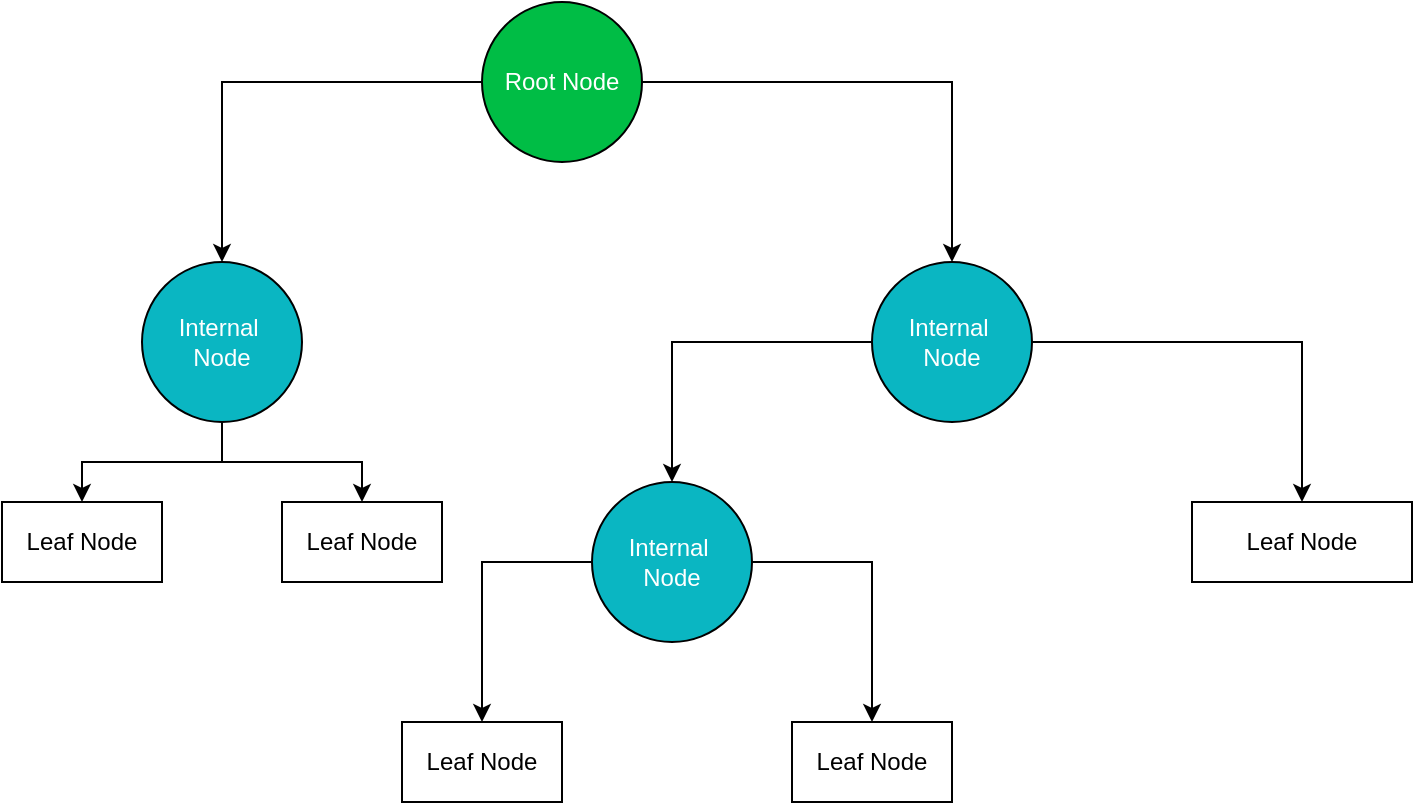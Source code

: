 <mxfile version="18.0.6" type="device"><diagram id="8hW2yh53rlvYWP2FT4Bm" name="Page-1"><mxGraphModel dx="1038" dy="641" grid="1" gridSize="10" guides="1" tooltips="1" connect="1" arrows="1" fold="1" page="1" pageScale="1" pageWidth="850" pageHeight="1100" math="0" shadow="0"><root><mxCell id="0"/><mxCell id="1" parent="0"/><mxCell id="scqn7-XVqrMO4eeqI0hx-3" value="" style="edgeStyle=orthogonalEdgeStyle;rounded=0;orthogonalLoop=1;jettySize=auto;html=1;fontColor=#FFFFFF;" edge="1" parent="1" source="scqn7-XVqrMO4eeqI0hx-1" target="scqn7-XVqrMO4eeqI0hx-2"><mxGeometry relative="1" as="geometry"/></mxCell><mxCell id="scqn7-XVqrMO4eeqI0hx-5" value="" style="edgeStyle=orthogonalEdgeStyle;rounded=0;orthogonalLoop=1;jettySize=auto;html=1;fontColor=#FFFFFF;" edge="1" parent="1" source="scqn7-XVqrMO4eeqI0hx-1" target="scqn7-XVqrMO4eeqI0hx-4"><mxGeometry relative="1" as="geometry"/></mxCell><mxCell id="scqn7-XVqrMO4eeqI0hx-1" value="Root Node" style="ellipse;whiteSpace=wrap;html=1;aspect=fixed;fillColor=#00BD45;fontColor=#FFFFFF;" vertex="1" parent="1"><mxGeometry x="300" y="80" width="80" height="80" as="geometry"/></mxCell><mxCell id="scqn7-XVqrMO4eeqI0hx-7" value="" style="edgeStyle=orthogonalEdgeStyle;rounded=0;orthogonalLoop=1;jettySize=auto;html=1;fontColor=#FFFFFF;" edge="1" parent="1" source="scqn7-XVqrMO4eeqI0hx-2" target="scqn7-XVqrMO4eeqI0hx-6"><mxGeometry relative="1" as="geometry"/></mxCell><mxCell id="scqn7-XVqrMO4eeqI0hx-9" value="" style="edgeStyle=orthogonalEdgeStyle;rounded=0;orthogonalLoop=1;jettySize=auto;html=1;fontColor=#000000;" edge="1" parent="1" source="scqn7-XVqrMO4eeqI0hx-2" target="scqn7-XVqrMO4eeqI0hx-8"><mxGeometry relative="1" as="geometry"/></mxCell><mxCell id="scqn7-XVqrMO4eeqI0hx-2" value="Internal&amp;nbsp;&lt;br&gt;Node" style="ellipse;whiteSpace=wrap;html=1;aspect=fixed;fillColor=#0AB6C2;fontColor=#FFFFFF;" vertex="1" parent="1"><mxGeometry x="130" y="210" width="80" height="80" as="geometry"/></mxCell><mxCell id="scqn7-XVqrMO4eeqI0hx-11" value="" style="edgeStyle=orthogonalEdgeStyle;rounded=0;orthogonalLoop=1;jettySize=auto;html=1;fontColor=#000000;" edge="1" parent="1" source="scqn7-XVqrMO4eeqI0hx-4" target="scqn7-XVqrMO4eeqI0hx-10"><mxGeometry relative="1" as="geometry"/></mxCell><mxCell id="scqn7-XVqrMO4eeqI0hx-17" value="" style="edgeStyle=orthogonalEdgeStyle;rounded=0;orthogonalLoop=1;jettySize=auto;html=1;fontColor=#000000;" edge="1" parent="1" source="scqn7-XVqrMO4eeqI0hx-4" target="scqn7-XVqrMO4eeqI0hx-16"><mxGeometry relative="1" as="geometry"/></mxCell><mxCell id="scqn7-XVqrMO4eeqI0hx-4" value="Internal&amp;nbsp;&lt;br&gt;Node" style="ellipse;whiteSpace=wrap;html=1;aspect=fixed;fillColor=#0AB6C2;fontColor=#FFFFFF;" vertex="1" parent="1"><mxGeometry x="495" y="210" width="80" height="80" as="geometry"/></mxCell><mxCell id="scqn7-XVqrMO4eeqI0hx-6" value="Leaf Node" style="whiteSpace=wrap;html=1;fillColor=#FFFFFF;fontColor=#000000;" vertex="1" parent="1"><mxGeometry x="60" y="330" width="80" height="40" as="geometry"/></mxCell><mxCell id="scqn7-XVqrMO4eeqI0hx-8" value="Leaf Node" style="whiteSpace=wrap;html=1;fillColor=#FFFFFF;fontColor=#000000;" vertex="1" parent="1"><mxGeometry x="200" y="330" width="80" height="40" as="geometry"/></mxCell><mxCell id="scqn7-XVqrMO4eeqI0hx-13" value="" style="edgeStyle=orthogonalEdgeStyle;rounded=0;orthogonalLoop=1;jettySize=auto;html=1;fontColor=#000000;" edge="1" parent="1" source="scqn7-XVqrMO4eeqI0hx-10" target="scqn7-XVqrMO4eeqI0hx-12"><mxGeometry relative="1" as="geometry"/></mxCell><mxCell id="scqn7-XVqrMO4eeqI0hx-15" value="" style="edgeStyle=orthogonalEdgeStyle;rounded=0;orthogonalLoop=1;jettySize=auto;html=1;fontColor=#000000;" edge="1" parent="1" source="scqn7-XVqrMO4eeqI0hx-10" target="scqn7-XVqrMO4eeqI0hx-14"><mxGeometry relative="1" as="geometry"/></mxCell><mxCell id="scqn7-XVqrMO4eeqI0hx-10" value="Internal&amp;nbsp;&lt;br&gt;Node" style="ellipse;whiteSpace=wrap;html=1;aspect=fixed;fillColor=#0AB6C2;fontColor=#FFFFFF;" vertex="1" parent="1"><mxGeometry x="355" y="320" width="80" height="80" as="geometry"/></mxCell><mxCell id="scqn7-XVqrMO4eeqI0hx-12" value="Leaf Node" style="whiteSpace=wrap;html=1;fillColor=#FFFFFF;fontColor=#000000;" vertex="1" parent="1"><mxGeometry x="260" y="440" width="80" height="40" as="geometry"/></mxCell><mxCell id="scqn7-XVqrMO4eeqI0hx-14" value="Leaf Node" style="whiteSpace=wrap;html=1;fillColor=#FFFFFF;fontColor=#000000;" vertex="1" parent="1"><mxGeometry x="455" y="440" width="80" height="40" as="geometry"/></mxCell><mxCell id="scqn7-XVqrMO4eeqI0hx-16" value="Leaf Node" style="whiteSpace=wrap;html=1;fillColor=#FFFFFF;fontColor=#000000;" vertex="1" parent="1"><mxGeometry x="655" y="330" width="110" height="40" as="geometry"/></mxCell></root></mxGraphModel></diagram></mxfile>